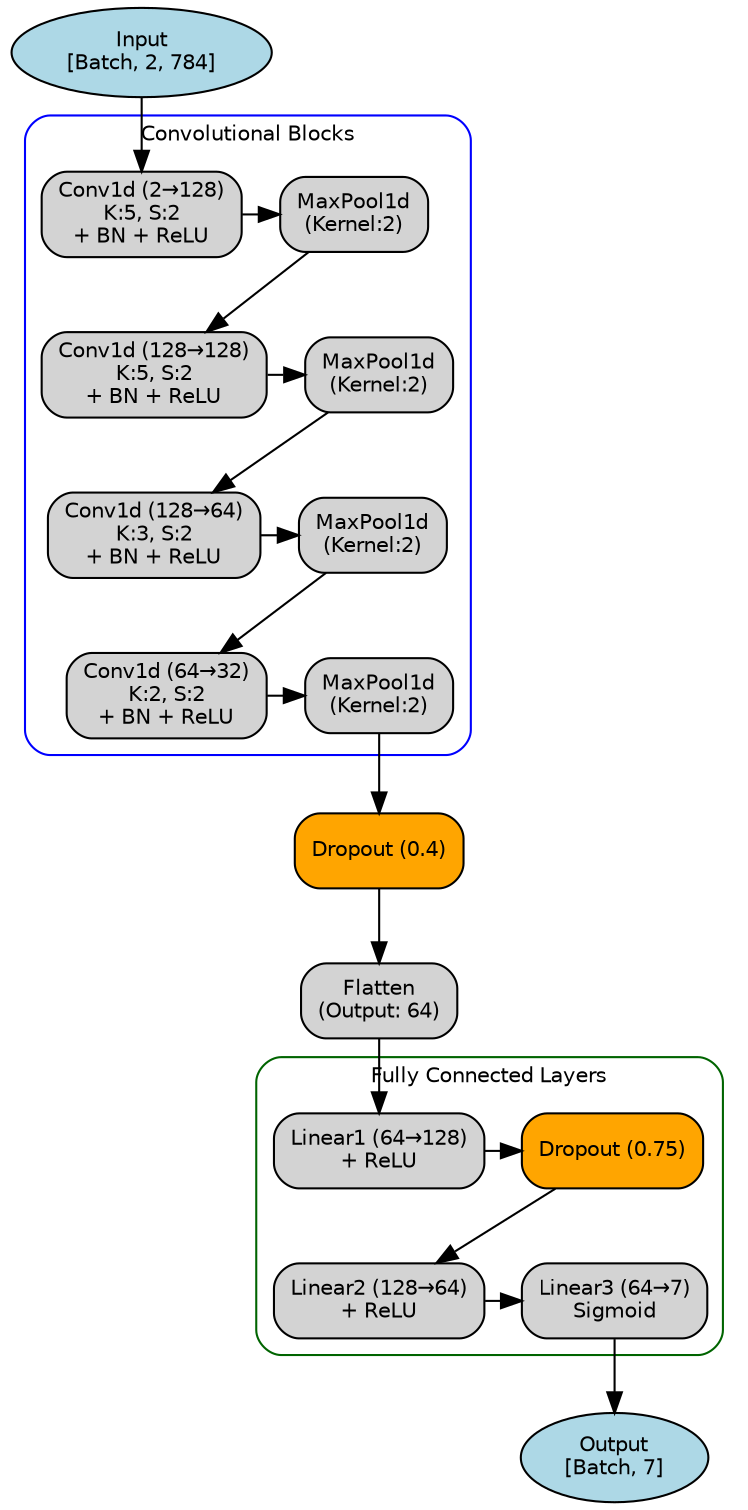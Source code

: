 digraph detectionModel {
    rankdir=TB;
    fontsize=10;
    fontname="Helvetica";
    splines=polyline;
    
    //Global node style
    node [shape=box, style="rounded,filled", fontname="Helvetica", fontsize=10];

    //Input node
    Input [label="Input\n[Batch, 2, 784]", shape=oval, fillcolor=lightblue];

    //Subgraph for Convolutional Blocks arranged in 2 columns
    subgraph cluster_Conv {
        label = "Convolutional Blocks";
        style = rounded;
        color = blue;

        // Define nodes
        Conv1 [label="Conv1d (2→128)\nK:5, S:2\n+ BN + ReLU", fillcolor=lightgrey];
        Pool1 [label="MaxPool1d\n(Kernel:2)", fillcolor=lightgrey];

        Conv2 [label="Conv1d (128→128)\nK:5, S:2\n+ BN + ReLU", fillcolor=lightgrey];
        Pool2 [label="MaxPool1d\n(Kernel:2)", fillcolor=lightgrey];

        Conv3 [label="Conv1d (128→64)\nK:3, S:2\n+ BN + ReLU", fillcolor=lightgrey];
        Pool3 [label="MaxPool1d\n(Kernel:2)", fillcolor=lightgrey];

        Conv4 [label="Conv1d (64→32)\nK:2, S:2\n+ BN + ReLU", fillcolor=lightgrey];
        Pool4 [label="MaxPool1d\n(Kernel:2)", fillcolor=lightgrey];

        // Arrange in two columns by forcing same rank.
        { rank = same; Conv1; Pool1; }
        { rank = same; Conv2; Pool2; }
        { rank = same; Conv3; Pool3; }
        { rank = same; Conv4; Pool4; }

        Pool1 -> Conv2
        Pool2 -> Conv3
        Pool3 -> Conv4

       
        Conv1 -> Pool1;
        Conv2 -> Pool2;
        Conv3 -> Pool3;
        Conv4 -> Pool4;
    }

    // Processing after conv cluster
    Drop_conv [label="Dropout (0.4)", fillcolor=orange];
    Flatten  [label="Flatten\n(Output: 64)", fillcolor=lightgrey];

    // Subgraph for Fully Connected Layers arranged similarly (if desired)
    subgraph cluster_FC {
        label = "Fully Connected Layers";
        style = rounded;
        color = darkgreen;

        FC1 [label="Linear1 (64→128)\n+ ReLU", fillcolor=lightgrey];
        Drop_fc [label="Dropout (0.75)", fillcolor=orange];
        FC2 [label="Linear2 (128→64)\n+ ReLU", fillcolor=lightgrey];
        FC3 [label="Linear3 (64→7)\nSigmoid", fillcolor=lightgrey];

        { rank = same; FC1; Drop_fc; }
        { rank = same; FC2; FC3; }

        // Visible connection between FC layers
        FC1 -> Drop_fc;
        Drop_fc -> FC2;
        FC2 -> FC3;
    }

    // Final output node
    Output [label="Output\n[Batch, 7]", shape=oval, fillcolor=lightblue];

    // Overall flow connections
    Input -> Conv1;
    Pool4 -> Drop_conv;
    Drop_conv -> Flatten;
    Flatten -> FC1;
    FC3 -> Output;
}
